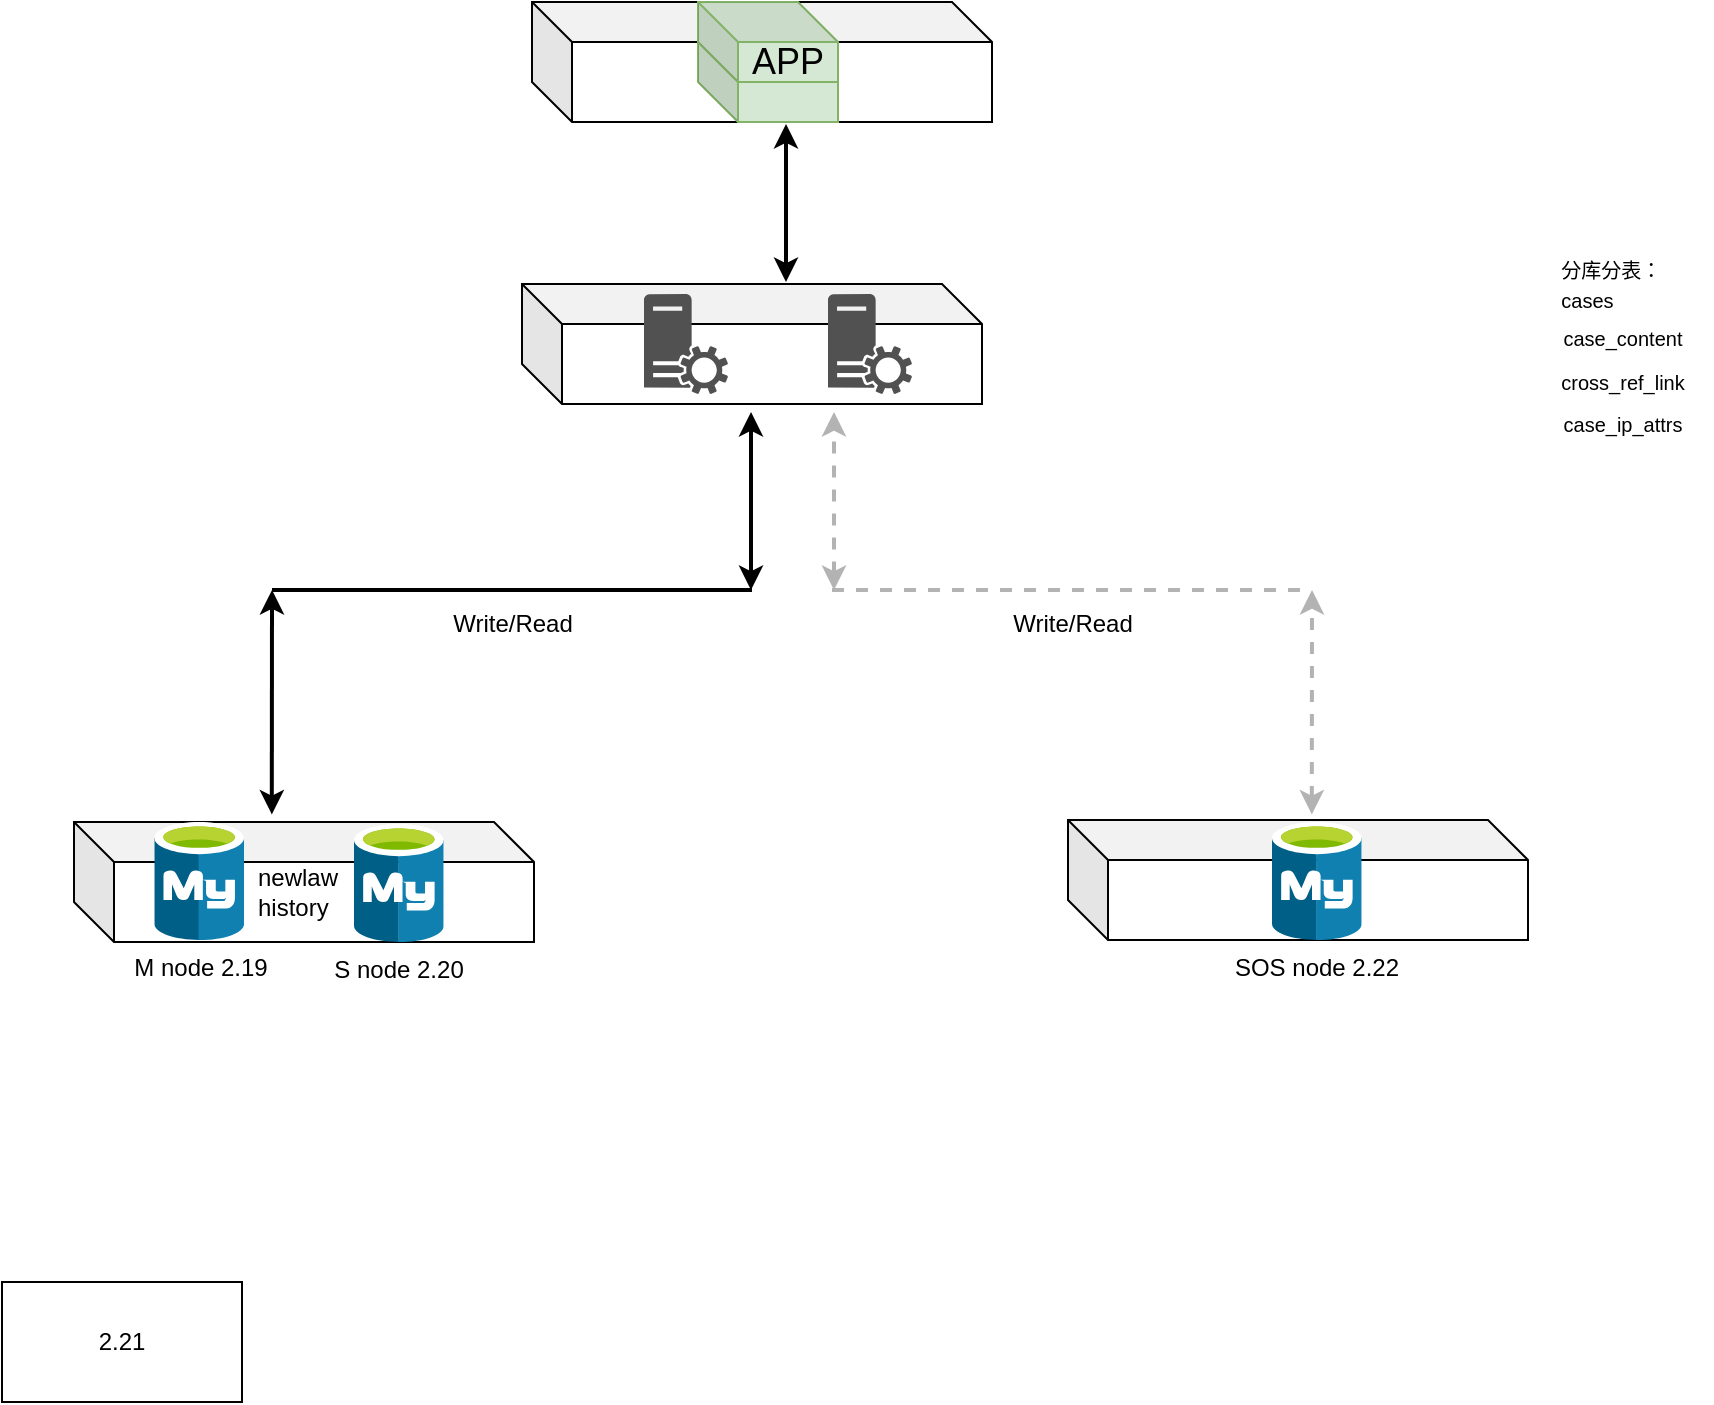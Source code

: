 <mxfile version="20.0.3" type="github">
  <diagram id="j-rCefn72ytLqk8BoCXE" name="Page-1">
    <mxGraphModel dx="1550" dy="835" grid="1" gridSize="10" guides="1" tooltips="1" connect="1" arrows="1" fold="1" page="1" pageScale="1" pageWidth="1169" pageHeight="827" math="0" shadow="0">
      <root>
        <mxCell id="0" />
        <mxCell id="1" parent="0" />
        <mxCell id="BMvWIDHhbsveti_zvsIt-7" value="" style="shape=cube;whiteSpace=wrap;html=1;boundedLbl=1;backgroundOutline=1;darkOpacity=0.05;darkOpacity2=0.1;" parent="1" vertex="1">
          <mxGeometry x="221" y="530" width="230" height="60" as="geometry" />
        </mxCell>
        <mxCell id="BMvWIDHhbsveti_zvsIt-24" value="" style="shape=cube;whiteSpace=wrap;html=1;boundedLbl=1;backgroundOutline=1;darkOpacity=0.05;darkOpacity2=0.1;" parent="1" vertex="1">
          <mxGeometry x="445" y="261" width="230" height="60" as="geometry" />
        </mxCell>
        <mxCell id="BMvWIDHhbsveti_zvsIt-32" value="" style="shape=cube;whiteSpace=wrap;html=1;boundedLbl=1;backgroundOutline=1;darkOpacity=0.05;darkOpacity2=0.1;" parent="1" vertex="1">
          <mxGeometry x="450" y="120" width="230" height="60" as="geometry" />
        </mxCell>
        <mxCell id="BMvWIDHhbsveti_zvsIt-35" value="" style="shape=cube;whiteSpace=wrap;html=1;boundedLbl=1;backgroundOutline=1;darkOpacity=0.05;darkOpacity2=0.1;fillColor=#d5e8d4;strokeColor=#82b366;" parent="1" vertex="1">
          <mxGeometry x="533" y="140" width="70" height="40" as="geometry" />
        </mxCell>
        <mxCell id="BMvWIDHhbsveti_zvsIt-36" value="&lt;font style=&quot;font-size: 18px&quot;&gt;APP&lt;/font&gt;" style="shape=cube;whiteSpace=wrap;html=1;boundedLbl=1;backgroundOutline=1;darkOpacity=0.05;darkOpacity2=0.1;fillColor=#d5e8d4;strokeColor=#82b366;" parent="1" vertex="1">
          <mxGeometry x="533" y="120" width="70" height="40" as="geometry" />
        </mxCell>
        <mxCell id="BMvWIDHhbsveti_zvsIt-39" value="&lt;div style=&quot;text-align: left&quot;&gt;&lt;span style=&quot;font-size: 10px&quot;&gt;分库分表：&lt;/span&gt;&lt;/div&gt;&lt;font style=&quot;font-size: 10px&quot;&gt;&lt;div style=&quot;text-align: left&quot;&gt;&lt;span&gt;cases&lt;/span&gt;&lt;/div&gt;case_content&lt;br style=&quot;font-size: 10px&quot;&gt;cross_ref_link&lt;br&gt;case_ip_attrs&lt;br&gt;&lt;/font&gt;" style="text;html=1;resizable=0;autosize=1;align=center;verticalAlign=middle;points=[];fillColor=none;strokeColor=none;rounded=0;fontSize=18;fontColor=#000000;" parent="1" vertex="1">
          <mxGeometry x="950" y="231" width="90" height="120" as="geometry" />
        </mxCell>
        <mxCell id="Rm1kZXsYe9PU0bUZ6z79-1" value="newlaw&lt;br&gt;history" style="text;html=1;resizable=0;autosize=1;align=left;verticalAlign=middle;points=[];fillColor=none;strokeColor=none;rounded=0;" parent="1" vertex="1">
          <mxGeometry x="311" y="550" width="60" height="30" as="geometry" />
        </mxCell>
        <mxCell id="Rm1kZXsYe9PU0bUZ6z79-14" value="2.21" style="rounded=0;whiteSpace=wrap;html=1;" parent="1" vertex="1">
          <mxGeometry x="185" y="760" width="120" height="60" as="geometry" />
        </mxCell>
        <mxCell id="crrwPuvogulhCAbJLKEx-3" value="" style="sketch=0;pointerEvents=1;shadow=0;dashed=0;html=1;strokeColor=none;labelPosition=center;verticalLabelPosition=bottom;verticalAlign=top;align=center;fillColor=#515151;shape=mxgraph.mscae.system_center.roles;fontSize=12;" parent="1" vertex="1">
          <mxGeometry x="506" y="266" width="42" height="50" as="geometry" />
        </mxCell>
        <mxCell id="crrwPuvogulhCAbJLKEx-5" value="" style="sketch=0;pointerEvents=1;shadow=0;dashed=0;html=1;strokeColor=none;labelPosition=center;verticalLabelPosition=bottom;verticalAlign=top;align=center;fillColor=#515151;shape=mxgraph.mscae.system_center.roles;fontSize=12;" parent="1" vertex="1">
          <mxGeometry x="598" y="266" width="42" height="50" as="geometry" />
        </mxCell>
        <mxCell id="crrwPuvogulhCAbJLKEx-6" value="M node 2.19" style="sketch=0;aspect=fixed;html=1;points=[];align=center;image;fontSize=12;image=img/lib/mscae/Azure_Database_for_MySQL_servers.svg;" parent="1" vertex="1">
          <mxGeometry x="261.16" y="530" width="44.84" height="59" as="geometry" />
        </mxCell>
        <mxCell id="zrNowhDMcgSoIe2xHNOb-2" value="" style="endArrow=classic;startArrow=classic;html=1;rounded=0;fontSize=12;strokeWidth=2;" edge="1" parent="1">
          <mxGeometry width="50" height="50" relative="1" as="geometry">
            <mxPoint x="577" y="260" as="sourcePoint" />
            <mxPoint x="577" y="181" as="targetPoint" />
          </mxGeometry>
        </mxCell>
        <mxCell id="zrNowhDMcgSoIe2xHNOb-3" value="S node 2.20" style="sketch=0;aspect=fixed;html=1;points=[];align=center;image;fontSize=12;image=img/lib/mscae/Azure_Database_for_MySQL_servers.svg;" vertex="1" parent="1">
          <mxGeometry x="361" y="531" width="44.84" height="59" as="geometry" />
        </mxCell>
        <mxCell id="zrNowhDMcgSoIe2xHNOb-4" value="" style="endArrow=classic;startArrow=classic;html=1;rounded=0;fontSize=12;strokeWidth=2;" edge="1" parent="1">
          <mxGeometry width="50" height="50" relative="1" as="geometry">
            <mxPoint x="559.5" y="414" as="sourcePoint" />
            <mxPoint x="559.5" y="325" as="targetPoint" />
          </mxGeometry>
        </mxCell>
        <mxCell id="zrNowhDMcgSoIe2xHNOb-12" value="Write/Read" style="line;strokeWidth=2;html=1;fontSize=12;" vertex="1" parent="1">
          <mxGeometry x="320" y="409" width="240" height="10" as="geometry" />
        </mxCell>
        <mxCell id="zrNowhDMcgSoIe2xHNOb-16" value="" style="endArrow=classic;startArrow=classic;html=1;rounded=0;fontSize=12;strokeWidth=2;exitX=0.43;exitY=-0.063;exitDx=0;exitDy=0;exitPerimeter=0;entryX=0;entryY=0.5;entryDx=0;entryDy=0;entryPerimeter=0;" edge="1" parent="1" source="BMvWIDHhbsveti_zvsIt-7" target="zrNowhDMcgSoIe2xHNOb-12">
          <mxGeometry width="50" height="50" relative="1" as="geometry">
            <mxPoint x="200" y="503" as="sourcePoint" />
            <mxPoint x="200" y="414" as="targetPoint" />
          </mxGeometry>
        </mxCell>
        <mxCell id="zrNowhDMcgSoIe2xHNOb-17" value="" style="endArrow=classic;startArrow=classic;html=1;rounded=0;fontSize=12;strokeWidth=2;dashed=1;strokeColor=#B3B3B3;" edge="1" parent="1">
          <mxGeometry width="50" height="50" relative="1" as="geometry">
            <mxPoint x="601" y="414" as="sourcePoint" />
            <mxPoint x="601" y="325" as="targetPoint" />
          </mxGeometry>
        </mxCell>
        <mxCell id="zrNowhDMcgSoIe2xHNOb-18" value="Write/Read" style="line;strokeWidth=2;html=1;fontSize=12;dashed=1;strokeColor=#B3B3B3;" vertex="1" parent="1">
          <mxGeometry x="600" y="409" width="240" height="10" as="geometry" />
        </mxCell>
        <mxCell id="zrNowhDMcgSoIe2xHNOb-19" value="" style="shape=cube;whiteSpace=wrap;html=1;boundedLbl=1;backgroundOutline=1;darkOpacity=0.05;darkOpacity2=0.1;" vertex="1" parent="1">
          <mxGeometry x="718" y="529" width="230" height="60" as="geometry" />
        </mxCell>
        <mxCell id="zrNowhDMcgSoIe2xHNOb-20" value="" style="endArrow=classic;startArrow=classic;html=1;rounded=0;fontSize=12;strokeWidth=2;exitX=0.43;exitY=-0.063;exitDx=0;exitDy=0;exitPerimeter=0;entryX=0;entryY=0.5;entryDx=0;entryDy=0;entryPerimeter=0;dashed=1;strokeColor=#B3B3B3;" edge="1" parent="1">
          <mxGeometry width="50" height="50" relative="1" as="geometry">
            <mxPoint x="839.9" y="526.22" as="sourcePoint" />
            <mxPoint x="840" y="414" as="targetPoint" />
          </mxGeometry>
        </mxCell>
        <mxCell id="zrNowhDMcgSoIe2xHNOb-21" value="SOS node 2.22" style="sketch=0;aspect=fixed;html=1;points=[];align=center;image;fontSize=12;image=img/lib/mscae/Azure_Database_for_MySQL_servers.svg;" vertex="1" parent="1">
          <mxGeometry x="820" y="530" width="44.84" height="59" as="geometry" />
        </mxCell>
      </root>
    </mxGraphModel>
  </diagram>
</mxfile>
